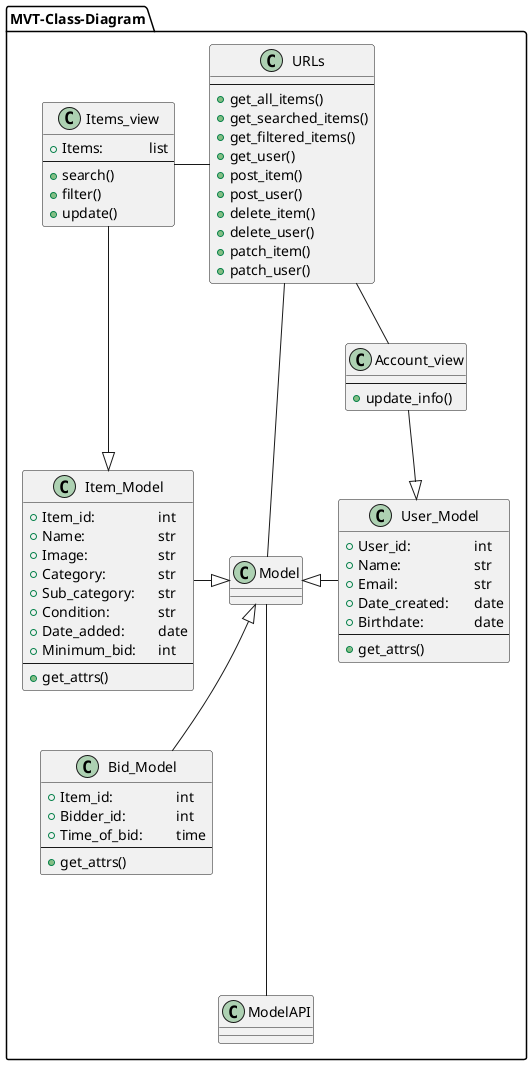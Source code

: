 @startuml

namespace MVT-Class-Diagram {

    class URLs {
        ---
        + get_all_items()
        + get_searched_items()
        + get_filtered_items()
        + get_user()
        + post_item()
        + post_user()
        + delete_item()
        + delete_user()
        + patch_item()
        + patch_user()
    }

    class Items_view {
        + Items:\t\tlist
        ---
        + search()
        + filter()
        + update()
    }

    class Account_view {
        ---
        + update_info()
    }

    class Model
    class User_Model {
        + User_id:\t\t\tint
        + Name:\t\t\tstr
        + Email:\t\t\tstr
        + Date_created:\tdate
        + Birthdate:\t\tdate
        ---
        + get_attrs()
    }

    class Item_Model {
        + Item_id:\t\t\tint
        + Name:\t\t\tstr
        + Image:\t\t\tstr
        + Category:\t\tstr
        + Sub_category:\tstr
        + Condition:\t\tstr
        + Date_added:\t\tdate
        + Minimum_bid:\tint
        ---
        + get_attrs()
    }

    class Bid_Model {
        + Item_id:\t\t\tint
        + Bidder_id:\t\tint
        + Time_of_bid:\t\ttime
        ---
        + get_attrs()
    }

    class ModelAPI


    Items_view -|> Item_Model
    Account_view -|> User_Model
    URLs -left- Items_view
    URLs -right- Account_view
    Model <|-right- User_Model
    Model <|-left- Item_Model
    Model <|-down- Bid_Model
    Item_Model -down[hidden]- Bid_Model
    Model --up- URLs
    Model ---down- ModelAPI

}

@enduml
